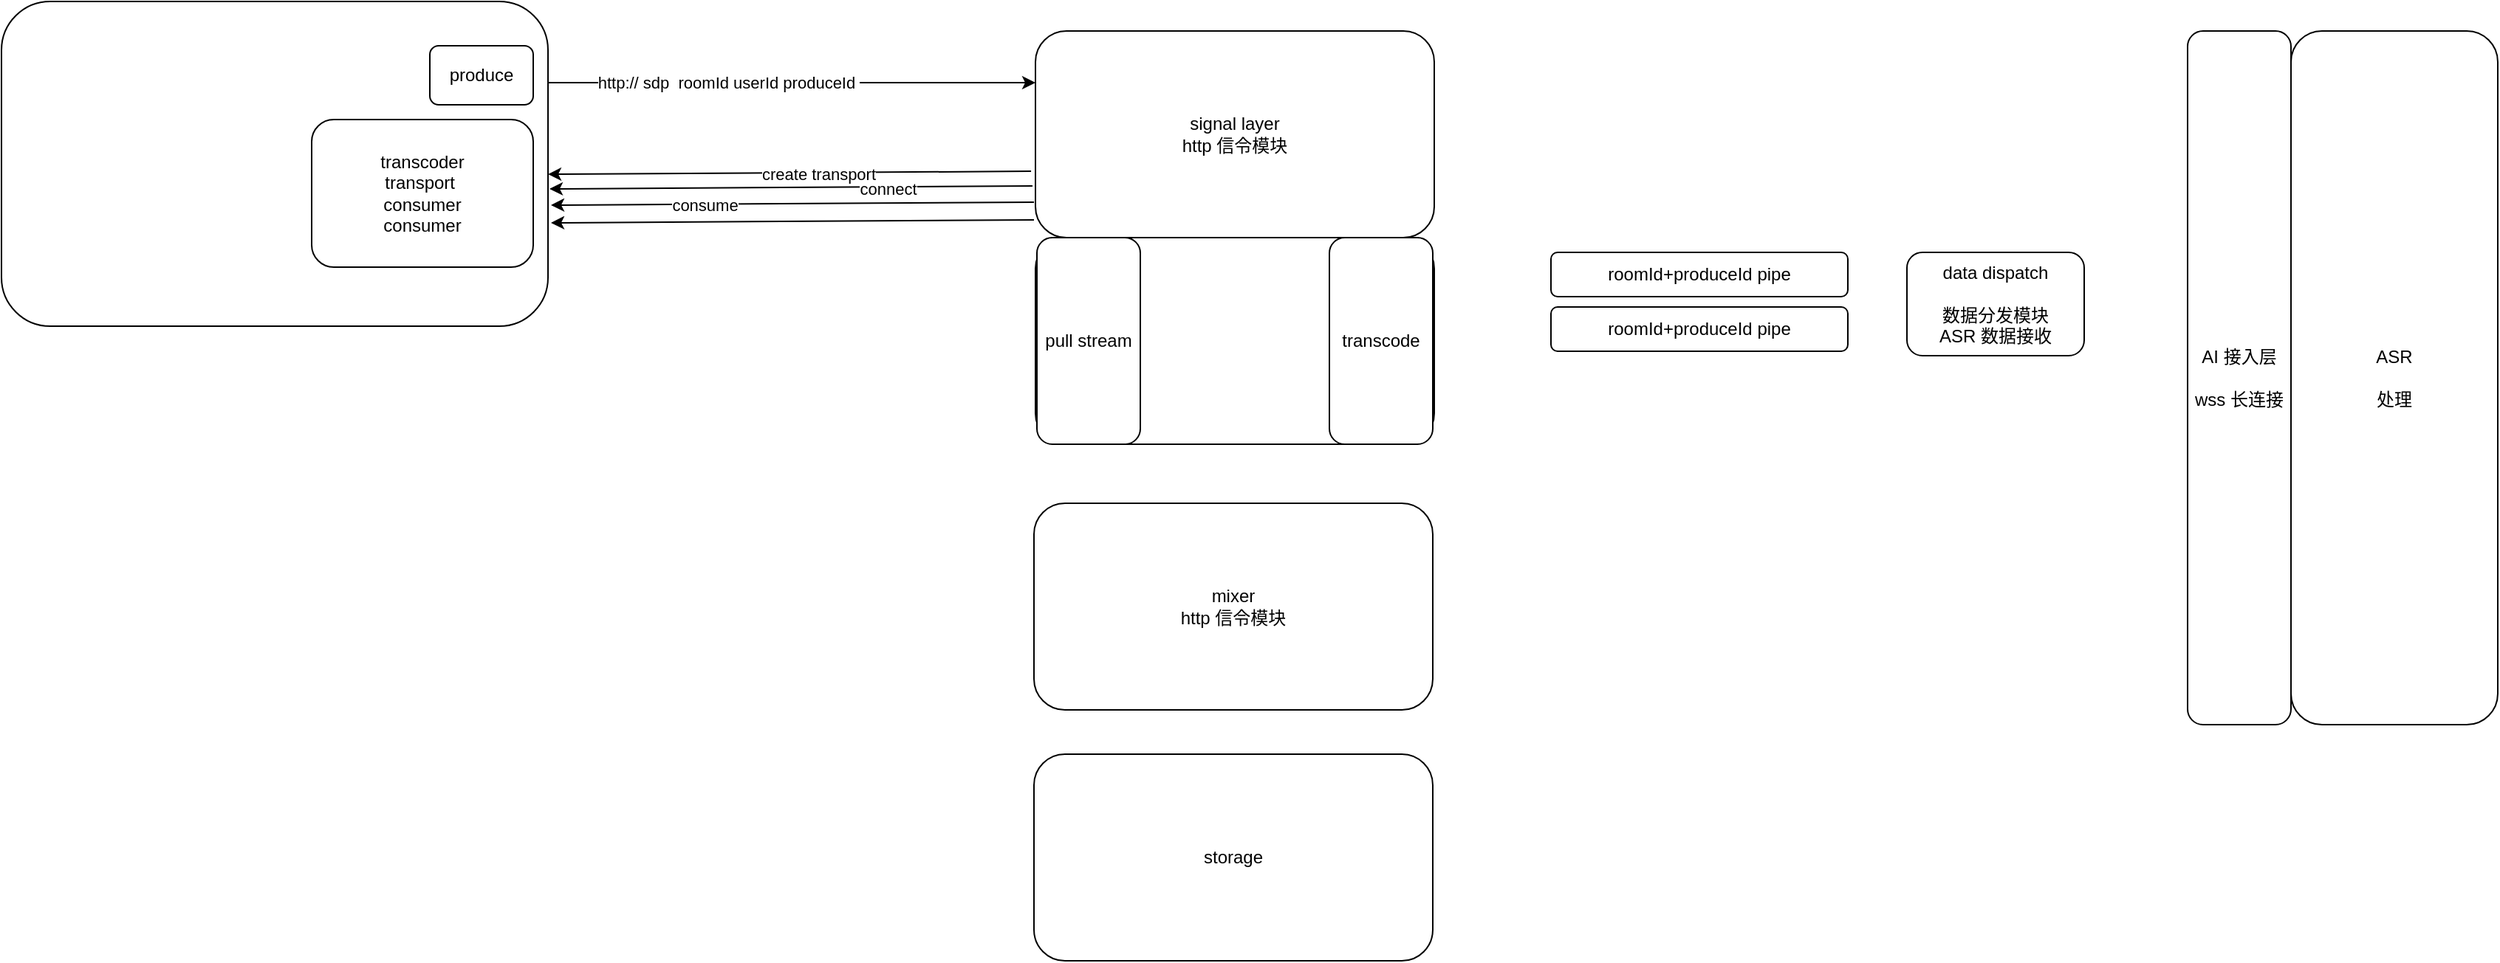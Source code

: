 <mxfile version="23.1.5" type="github">
  <diagram name="Page-1" id="MkIdi8otj3e1MXQuR69L">
    <mxGraphModel dx="2284" dy="-304" grid="1" gridSize="10" guides="1" tooltips="1" connect="1" arrows="1" fold="1" page="1" pageScale="1" pageWidth="850" pageHeight="1100" math="0" shadow="0">
      <root>
        <mxCell id="0" />
        <mxCell id="1" parent="0" />
        <mxCell id="6IpxV4XrHZn5JPZlHLLL-1" value="" style="rounded=1;whiteSpace=wrap;html=1;" vertex="1" parent="1">
          <mxGeometry x="-290" y="1300" width="370" height="220" as="geometry" />
        </mxCell>
        <mxCell id="6IpxV4XrHZn5JPZlHLLL-2" value="signal layer&lt;br&gt;http 信令模块" style="rounded=1;whiteSpace=wrap;html=1;" vertex="1" parent="1">
          <mxGeometry x="410" y="1320" width="270" height="140" as="geometry" />
        </mxCell>
        <mxCell id="6IpxV4XrHZn5JPZlHLLL-3" value="" style="rounded=1;whiteSpace=wrap;html=1;" vertex="1" parent="1">
          <mxGeometry x="410" y="1460" width="270" height="140" as="geometry" />
        </mxCell>
        <mxCell id="6IpxV4XrHZn5JPZlHLLL-4" value="pull stream" style="rounded=1;whiteSpace=wrap;html=1;" vertex="1" parent="1">
          <mxGeometry x="411" y="1460" width="70" height="140" as="geometry" />
        </mxCell>
        <mxCell id="6IpxV4XrHZn5JPZlHLLL-5" value="transcode" style="rounded=1;whiteSpace=wrap;html=1;" vertex="1" parent="1">
          <mxGeometry x="609" y="1460" width="70" height="140" as="geometry" />
        </mxCell>
        <mxCell id="6IpxV4XrHZn5JPZlHLLL-6" value="mixer&lt;br&gt;http 信令模块" style="rounded=1;whiteSpace=wrap;html=1;" vertex="1" parent="1">
          <mxGeometry x="409" y="1640" width="270" height="140" as="geometry" />
        </mxCell>
        <mxCell id="6IpxV4XrHZn5JPZlHLLL-7" value="" style="endArrow=classic;html=1;rounded=0;exitX=1;exitY=0.25;exitDx=0;exitDy=0;entryX=0;entryY=0.25;entryDx=0;entryDy=0;" edge="1" parent="1" source="6IpxV4XrHZn5JPZlHLLL-1" target="6IpxV4XrHZn5JPZlHLLL-2">
          <mxGeometry width="50" height="50" relative="1" as="geometry">
            <mxPoint x="340" y="1510" as="sourcePoint" />
            <mxPoint x="390" y="1460" as="targetPoint" />
          </mxGeometry>
        </mxCell>
        <mxCell id="6IpxV4XrHZn5JPZlHLLL-8" value="http:// sdp&amp;nbsp; roomId userId produceId&amp;nbsp;" style="edgeLabel;html=1;align=center;verticalAlign=middle;resizable=0;points=[];" vertex="1" connectable="0" parent="6IpxV4XrHZn5JPZlHLLL-7">
          <mxGeometry x="-0.261" relative="1" as="geometry">
            <mxPoint as="offset" />
          </mxGeometry>
        </mxCell>
        <mxCell id="6IpxV4XrHZn5JPZlHLLL-9" value="produce" style="rounded=1;whiteSpace=wrap;html=1;" vertex="1" parent="1">
          <mxGeometry y="1330" width="70" height="40" as="geometry" />
        </mxCell>
        <mxCell id="6IpxV4XrHZn5JPZlHLLL-10" value="transcoder&lt;br&gt;transport&amp;nbsp;&lt;br&gt;consumer&lt;br&gt;consumer" style="rounded=1;whiteSpace=wrap;html=1;" vertex="1" parent="1">
          <mxGeometry x="-80" y="1380" width="150" height="100" as="geometry" />
        </mxCell>
        <mxCell id="6IpxV4XrHZn5JPZlHLLL-11" value="" style="endArrow=classic;html=1;rounded=0;exitX=-0.011;exitY=0.679;exitDx=0;exitDy=0;exitPerimeter=0;entryX=1;entryY=0.532;entryDx=0;entryDy=0;entryPerimeter=0;" edge="1" parent="1" source="6IpxV4XrHZn5JPZlHLLL-2" target="6IpxV4XrHZn5JPZlHLLL-1">
          <mxGeometry width="50" height="50" relative="1" as="geometry">
            <mxPoint x="340" y="1510" as="sourcePoint" />
            <mxPoint x="390" y="1460" as="targetPoint" />
          </mxGeometry>
        </mxCell>
        <mxCell id="6IpxV4XrHZn5JPZlHLLL-15" value="create transport" style="edgeLabel;html=1;align=center;verticalAlign=middle;resizable=0;points=[];" vertex="1" connectable="0" parent="6IpxV4XrHZn5JPZlHLLL-11">
          <mxGeometry x="-0.119" y="1" relative="1" as="geometry">
            <mxPoint as="offset" />
          </mxGeometry>
        </mxCell>
        <mxCell id="6IpxV4XrHZn5JPZlHLLL-12" value="" style="endArrow=classic;html=1;rounded=0;exitX=-0.011;exitY=0.679;exitDx=0;exitDy=0;exitPerimeter=0;entryX=1;entryY=0.532;entryDx=0;entryDy=0;entryPerimeter=0;" edge="1" parent="1">
          <mxGeometry width="50" height="50" relative="1" as="geometry">
            <mxPoint x="408" y="1425" as="sourcePoint" />
            <mxPoint x="81" y="1427" as="targetPoint" />
          </mxGeometry>
        </mxCell>
        <mxCell id="6IpxV4XrHZn5JPZlHLLL-16" value="connect" style="edgeLabel;html=1;align=center;verticalAlign=middle;resizable=0;points=[];" vertex="1" connectable="0" parent="6IpxV4XrHZn5JPZlHLLL-12">
          <mxGeometry x="-0.401" y="1" relative="1" as="geometry">
            <mxPoint as="offset" />
          </mxGeometry>
        </mxCell>
        <mxCell id="6IpxV4XrHZn5JPZlHLLL-13" value="" style="endArrow=classic;html=1;rounded=0;exitX=-0.011;exitY=0.679;exitDx=0;exitDy=0;exitPerimeter=0;entryX=1;entryY=0.532;entryDx=0;entryDy=0;entryPerimeter=0;" edge="1" parent="1">
          <mxGeometry width="50" height="50" relative="1" as="geometry">
            <mxPoint x="409" y="1436" as="sourcePoint" />
            <mxPoint x="82" y="1438" as="targetPoint" />
          </mxGeometry>
        </mxCell>
        <mxCell id="6IpxV4XrHZn5JPZlHLLL-18" value="consume" style="edgeLabel;html=1;align=center;verticalAlign=middle;resizable=0;points=[];" vertex="1" connectable="0" parent="6IpxV4XrHZn5JPZlHLLL-13">
          <mxGeometry x="0.364" relative="1" as="geometry">
            <mxPoint as="offset" />
          </mxGeometry>
        </mxCell>
        <mxCell id="6IpxV4XrHZn5JPZlHLLL-14" value="" style="endArrow=classic;html=1;rounded=0;exitX=-0.011;exitY=0.679;exitDx=0;exitDy=0;exitPerimeter=0;entryX=1;entryY=0.532;entryDx=0;entryDy=0;entryPerimeter=0;" edge="1" parent="1">
          <mxGeometry width="50" height="50" relative="1" as="geometry">
            <mxPoint x="409" y="1448" as="sourcePoint" />
            <mxPoint x="82" y="1450" as="targetPoint" />
          </mxGeometry>
        </mxCell>
        <mxCell id="6IpxV4XrHZn5JPZlHLLL-20" value="AI 接入层&lt;br&gt;&lt;br&gt;wss 长连接" style="rounded=1;whiteSpace=wrap;html=1;" vertex="1" parent="1">
          <mxGeometry x="1190" y="1320" width="70" height="470" as="geometry" />
        </mxCell>
        <mxCell id="6IpxV4XrHZn5JPZlHLLL-21" value="roomId+produceId pipe" style="rounded=1;whiteSpace=wrap;html=1;" vertex="1" parent="1">
          <mxGeometry x="759" y="1470" width="201" height="30" as="geometry" />
        </mxCell>
        <mxCell id="6IpxV4XrHZn5JPZlHLLL-23" value="data dispatch&lt;br&gt;&lt;br&gt;数据分发模块&lt;br&gt;ASR 数据接收" style="rounded=1;whiteSpace=wrap;html=1;" vertex="1" parent="1">
          <mxGeometry x="1000" y="1470" width="120" height="70" as="geometry" />
        </mxCell>
        <mxCell id="6IpxV4XrHZn5JPZlHLLL-24" value="storage" style="rounded=1;whiteSpace=wrap;html=1;" vertex="1" parent="1">
          <mxGeometry x="409" y="1810" width="270" height="140" as="geometry" />
        </mxCell>
        <mxCell id="6IpxV4XrHZn5JPZlHLLL-25" value="roomId+produceId pipe" style="rounded=1;whiteSpace=wrap;html=1;" vertex="1" parent="1">
          <mxGeometry x="759" y="1507" width="201" height="30" as="geometry" />
        </mxCell>
        <mxCell id="6IpxV4XrHZn5JPZlHLLL-28" value="ASR&lt;br&gt;&lt;br&gt;处理" style="rounded=1;whiteSpace=wrap;html=1;" vertex="1" parent="1">
          <mxGeometry x="1260" y="1320" width="140" height="470" as="geometry" />
        </mxCell>
      </root>
    </mxGraphModel>
  </diagram>
</mxfile>
